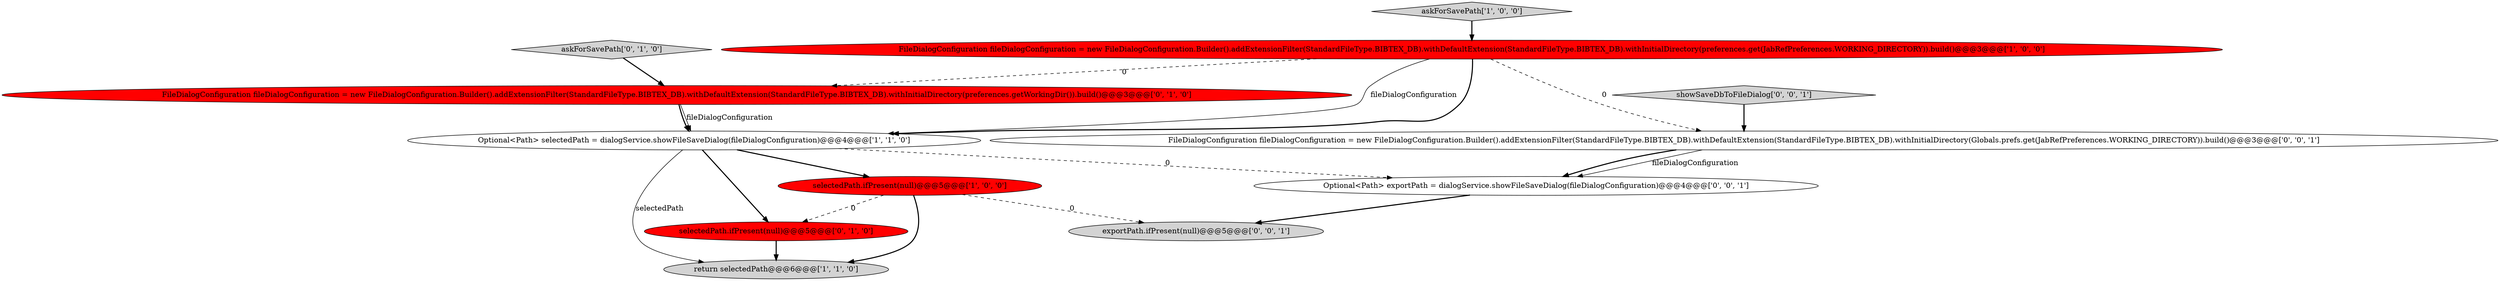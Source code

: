 digraph {
3 [style = filled, label = "FileDialogConfiguration fileDialogConfiguration = new FileDialogConfiguration.Builder().addExtensionFilter(StandardFileType.BIBTEX_DB).withDefaultExtension(StandardFileType.BIBTEX_DB).withInitialDirectory(preferences.get(JabRefPreferences.WORKING_DIRECTORY)).build()@@@3@@@['1', '0', '0']", fillcolor = red, shape = ellipse image = "AAA1AAABBB1BBB"];
2 [style = filled, label = "return selectedPath@@@6@@@['1', '1', '0']", fillcolor = lightgray, shape = ellipse image = "AAA0AAABBB1BBB"];
9 [style = filled, label = "exportPath.ifPresent(null)@@@5@@@['0', '0', '1']", fillcolor = lightgray, shape = ellipse image = "AAA0AAABBB3BBB"];
10 [style = filled, label = "Optional<Path> exportPath = dialogService.showFileSaveDialog(fileDialogConfiguration)@@@4@@@['0', '0', '1']", fillcolor = white, shape = ellipse image = "AAA0AAABBB3BBB"];
5 [style = filled, label = "askForSavePath['0', '1', '0']", fillcolor = lightgray, shape = diamond image = "AAA0AAABBB2BBB"];
4 [style = filled, label = "askForSavePath['1', '0', '0']", fillcolor = lightgray, shape = diamond image = "AAA0AAABBB1BBB"];
0 [style = filled, label = "selectedPath.ifPresent(null)@@@5@@@['1', '0', '0']", fillcolor = red, shape = ellipse image = "AAA1AAABBB1BBB"];
1 [style = filled, label = "Optional<Path> selectedPath = dialogService.showFileSaveDialog(fileDialogConfiguration)@@@4@@@['1', '1', '0']", fillcolor = white, shape = ellipse image = "AAA0AAABBB1BBB"];
6 [style = filled, label = "FileDialogConfiguration fileDialogConfiguration = new FileDialogConfiguration.Builder().addExtensionFilter(StandardFileType.BIBTEX_DB).withDefaultExtension(StandardFileType.BIBTEX_DB).withInitialDirectory(preferences.getWorkingDir()).build()@@@3@@@['0', '1', '0']", fillcolor = red, shape = ellipse image = "AAA1AAABBB2BBB"];
8 [style = filled, label = "FileDialogConfiguration fileDialogConfiguration = new FileDialogConfiguration.Builder().addExtensionFilter(StandardFileType.BIBTEX_DB).withDefaultExtension(StandardFileType.BIBTEX_DB).withInitialDirectory(Globals.prefs.get(JabRefPreferences.WORKING_DIRECTORY)).build()@@@3@@@['0', '0', '1']", fillcolor = white, shape = ellipse image = "AAA0AAABBB3BBB"];
7 [style = filled, label = "selectedPath.ifPresent(null)@@@5@@@['0', '1', '0']", fillcolor = red, shape = ellipse image = "AAA1AAABBB2BBB"];
11 [style = filled, label = "showSaveDbToFileDialog['0', '0', '1']", fillcolor = lightgray, shape = diamond image = "AAA0AAABBB3BBB"];
3->8 [style = dashed, label="0"];
6->1 [style = bold, label=""];
4->3 [style = bold, label=""];
8->10 [style = solid, label="fileDialogConfiguration"];
8->10 [style = bold, label=""];
10->9 [style = bold, label=""];
11->8 [style = bold, label=""];
3->6 [style = dashed, label="0"];
1->0 [style = bold, label=""];
1->10 [style = dashed, label="0"];
5->6 [style = bold, label=""];
0->9 [style = dashed, label="0"];
3->1 [style = bold, label=""];
0->7 [style = dashed, label="0"];
6->1 [style = solid, label="fileDialogConfiguration"];
1->7 [style = bold, label=""];
7->2 [style = bold, label=""];
1->2 [style = solid, label="selectedPath"];
0->2 [style = bold, label=""];
3->1 [style = solid, label="fileDialogConfiguration"];
}

